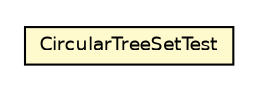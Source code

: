 #!/usr/local/bin/dot
#
# Class diagram 
# Generated by UMLGraph version R5_6-24-gf6e263 (http://www.umlgraph.org/)
#

digraph G {
	edge [fontname="Helvetica",fontsize=10,labelfontname="Helvetica",labelfontsize=10];
	node [fontname="Helvetica",fontsize=10,shape=plaintext];
	nodesep=0.25;
	ranksep=0.5;
	// com.rockhoppertech.collections.CircularTreeSetTest
	c776 [label=<<table title="com.rockhoppertech.collections.CircularTreeSetTest" border="0" cellborder="1" cellspacing="0" cellpadding="2" port="p" bgcolor="lemonChiffon" href="./CircularTreeSetTest.html">
		<tr><td><table border="0" cellspacing="0" cellpadding="1">
<tr><td align="center" balign="center"> CircularTreeSetTest </td></tr>
		</table></td></tr>
		</table>>, URL="./CircularTreeSetTest.html", fontname="Helvetica", fontcolor="black", fontsize=9.0];
}

